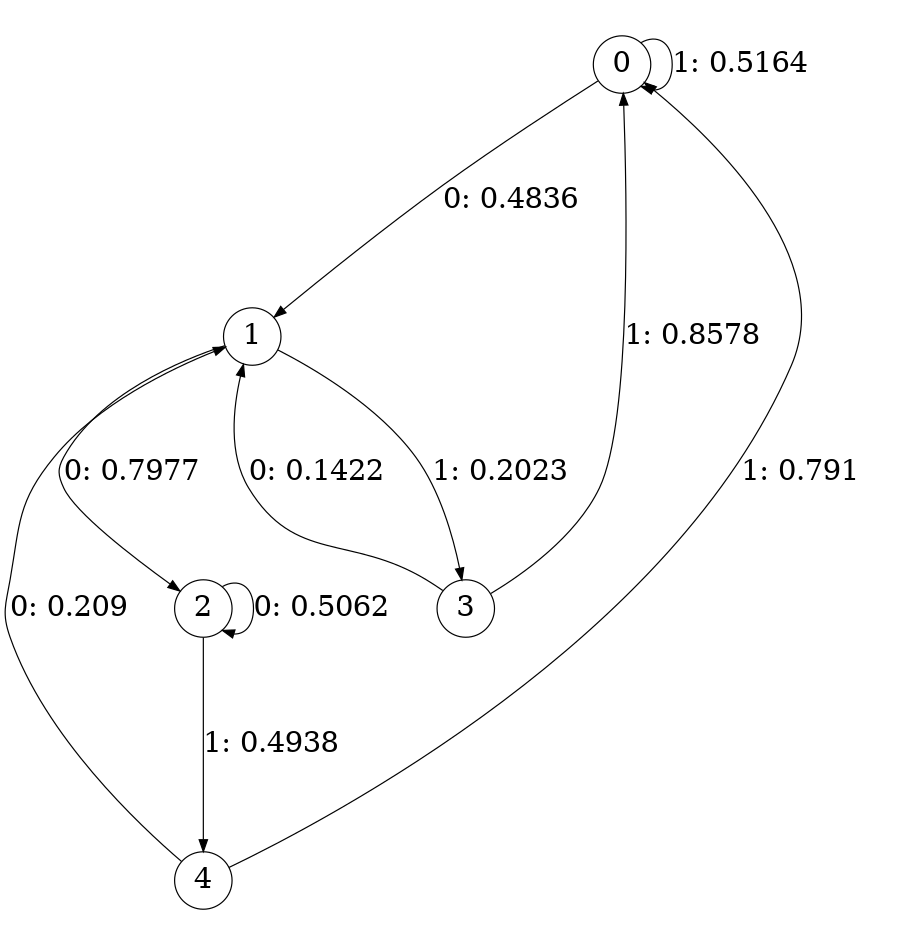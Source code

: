 digraph "ch33faceL3" {
size = "6,8.5";
ratio = "fill";
node [shape = circle];
node [fontsize = 24];
edge [fontsize = 24];
0 -> 1 [label = "0: 0.4836   "];
0 -> 0 [label = "1: 0.5164   "];
1 -> 2 [label = "0: 0.7977   "];
1 -> 3 [label = "1: 0.2023   "];
2 -> 2 [label = "0: 0.5062   "];
2 -> 4 [label = "1: 0.4938   "];
3 -> 1 [label = "0: 0.1422   "];
3 -> 0 [label = "1: 0.8578   "];
4 -> 1 [label = "0: 0.209    "];
4 -> 0 [label = "1: 0.791    "];
}